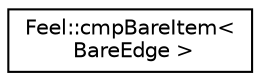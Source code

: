 digraph "Graphical Class Hierarchy"
{
 // LATEX_PDF_SIZE
  edge [fontname="Helvetica",fontsize="10",labelfontname="Helvetica",labelfontsize="10"];
  node [fontname="Helvetica",fontsize="10",shape=record];
  rankdir="LR";
  Node0 [label="Feel::cmpBareItem\<\l BareEdge \>",height=0.2,width=0.4,color="black", fillcolor="white", style="filled",URL="$structFeel_1_1cmpBareItem_3_01BareEdge_01_4.html",tooltip="< The actual comparison operator"];
}
